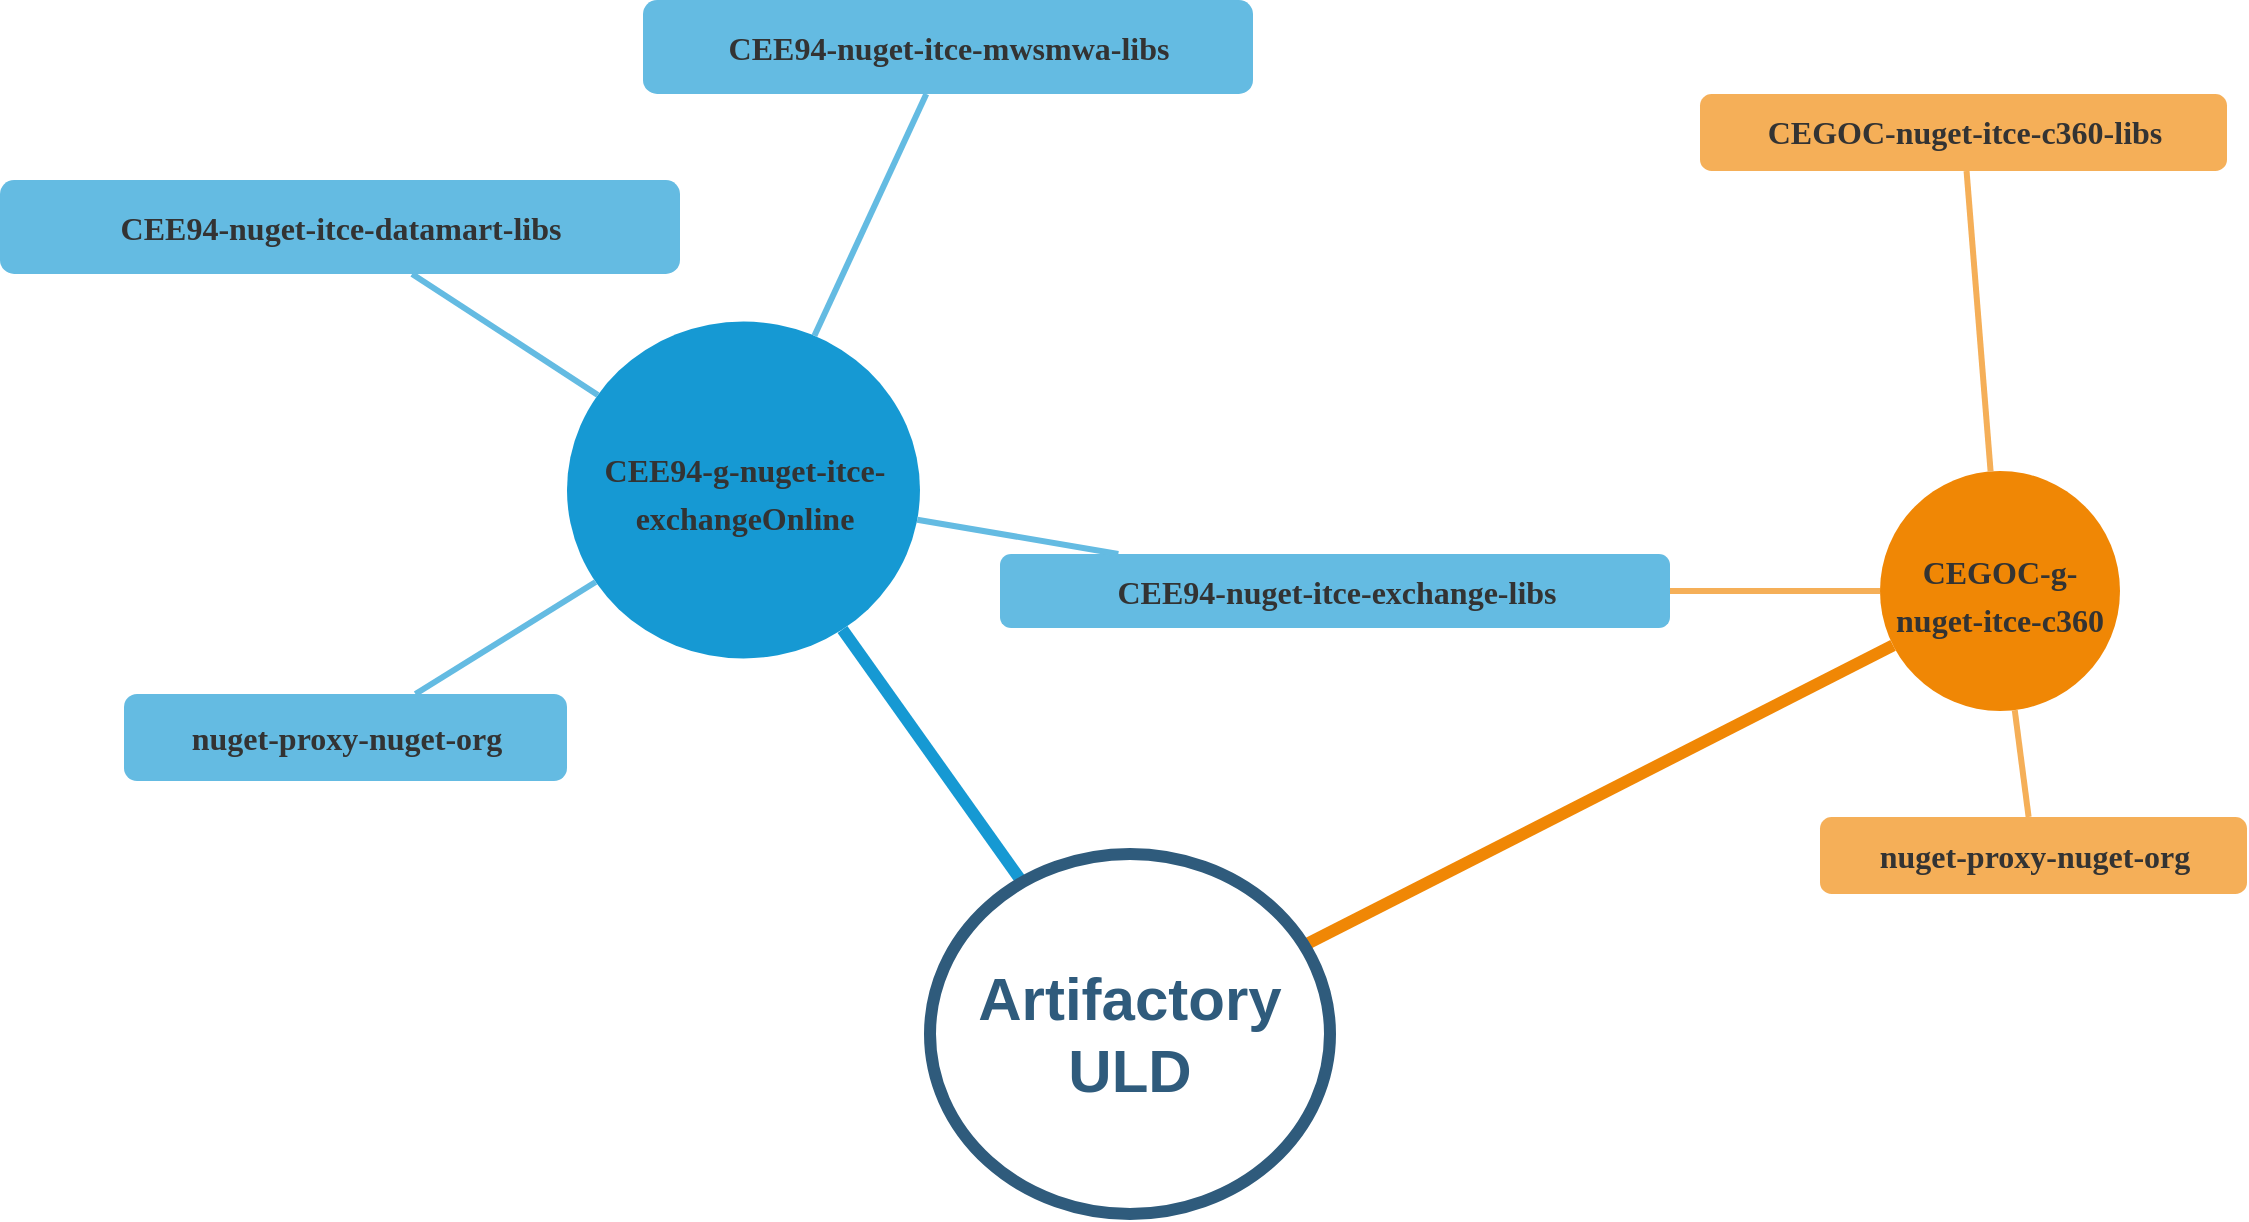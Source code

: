 <mxfile version="14.4.5" type="github">
  <diagram id="6a731a19-8d31-9384-78a2-239565b7b9f0" name="Page-1">
    <mxGraphModel dx="1422" dy="772" grid="1" gridSize="10" guides="1" tooltips="1" connect="1" arrows="1" fold="1" page="1" pageScale="1" pageWidth="1169" pageHeight="827" background="#ffffff" math="0" shadow="0">
      <root>
        <mxCell id="0" />
        <mxCell id="1" parent="0" />
        <mxCell id="1350" value="&lt;span style=&quot;color: rgb(51 , 51 , 51) ; font-family: &amp;#34;verdana&amp;#34; ; font-size: 16px ; font-weight: 700&quot;&gt;CEE94-g-nuget-itce-exchangeOnline&lt;/span&gt;" style="ellipse;whiteSpace=wrap;html=1;shadow=0;fontFamily=Helvetica;fontSize=20;fontColor=#FFFFFF;align=center;strokeWidth=3;fillColor=#1699D3;strokeColor=none;" parent="1" vertex="1">
          <mxGeometry x="303.5" y="233.75" width="176.5" height="168.5" as="geometry" />
        </mxCell>
        <mxCell id="1351" value="&lt;span style=&quot;color: rgb(51 , 51 , 51) ; font-family: &amp;#34;verdana&amp;#34; ; font-size: 16px ; font-weight: 700&quot;&gt;CEGOC-g-nuget-itce-c360&lt;/span&gt;" style="ellipse;whiteSpace=wrap;html=1;shadow=0;fontFamily=Helvetica;fontSize=20;fontColor=#FFFFFF;align=center;strokeWidth=3;fillColor=#F08705;strokeColor=none;gradientColor=none;" parent="1" vertex="1">
          <mxGeometry x="960" y="308.5" width="120" height="120" as="geometry" />
        </mxCell>
        <mxCell id="1357" value="&lt;span style=&quot;color: rgb(51 , 51 , 51) ; font-family: &amp;#34;verdana&amp;#34; ; font-size: 16px ; font-weight: 700&quot;&gt;nuget-proxy-nuget-org&lt;/span&gt;" style="rounded=1;fillColor=#f5af58;strokeColor=none;strokeWidth=3;shadow=0;html=1;fontColor=#FFFFFF;" parent="1" vertex="1">
          <mxGeometry x="930" y="481.5" width="213.5" height="38.5" as="geometry" />
        </mxCell>
        <mxCell id="1359" style="endArrow=none;strokeWidth=6;strokeColor=#1699D3;html=1;" parent="1" source="1515" target="1350" edge="1">
          <mxGeometry relative="1" as="geometry" />
        </mxCell>
        <mxCell id="1360" style="endArrow=none;strokeWidth=6;strokeColor=#f08705;html=1;" parent="1" source="1515" target="1351" edge="1">
          <mxGeometry relative="1" as="geometry" />
        </mxCell>
        <mxCell id="1367" value="&lt;span style=&quot;color: rgb(51 , 51 , 51) ; font-family: &amp;#34;verdana&amp;#34; ; font-size: 16px ; font-weight: 700&quot;&gt;nuget-proxy-nuget-org&lt;/span&gt;" style="rounded=1;fillColor=#64BBE2;strokeColor=none;strokeWidth=3;shadow=0;html=1;fontColor=#FFFFFF;" parent="1" vertex="1">
          <mxGeometry x="82" y="420" width="221.5" height="43.5" as="geometry" />
        </mxCell>
        <mxCell id="1374" value="&lt;span style=&quot;color: rgb(51 , 51 , 51) ; font-family: &amp;#34;verdana&amp;#34; ; font-size: 16px ; font-weight: 700&quot;&gt;CEE94-nuget-itce-exchange-libs&lt;/span&gt;" style="rounded=1;fillColor=#64BBE2;strokeColor=none;strokeWidth=3;shadow=0;html=1;fontColor=#FFFFFF;" parent="1" vertex="1">
          <mxGeometry x="520" y="350" width="335" height="37" as="geometry" />
        </mxCell>
        <mxCell id="1375" value="&lt;span style=&quot;color: rgb(51 , 51 , 51) ; font-family: &amp;#34;verdana&amp;#34; ; font-size: 16px ; font-weight: 700&quot;&gt;CEE94-nuget-itce-datamart-libs&lt;/span&gt;" style="rounded=1;fillColor=#64BBE2;strokeColor=none;strokeWidth=3;shadow=0;html=1;fontColor=#FFFFFF;" parent="1" vertex="1">
          <mxGeometry x="20" y="163" width="340" height="47" as="geometry" />
        </mxCell>
        <mxCell id="1376" value="&lt;span style=&quot;color: rgb(51 , 51 , 51) ; font-family: &amp;#34;verdana&amp;#34; ; font-size: 16px ; font-weight: 700&quot;&gt;CEE94-nuget-itce-mwsmwa-libs&lt;/span&gt;" style="rounded=1;fillColor=#64BBE2;strokeColor=none;strokeWidth=3;shadow=0;html=1;fontColor=#FFFFFF;" parent="1" vertex="1">
          <mxGeometry x="341.5" y="73" width="305" height="47" as="geometry" />
        </mxCell>
        <mxCell id="1377" value="" style="edgeStyle=none;endArrow=none;strokeWidth=3;strokeColor=#64BBE2;html=1;" parent="1" source="1350" target="1376" edge="1">
          <mxGeometry x="-420" y="23" width="100" height="100" as="geometry">
            <mxPoint x="-420" y="123" as="sourcePoint" />
            <mxPoint x="-320" y="23" as="targetPoint" />
          </mxGeometry>
        </mxCell>
        <mxCell id="1378" value="" style="edgeStyle=none;endArrow=none;strokeWidth=3;strokeColor=#64BBE2;html=1;" parent="1" source="1350" target="1367" edge="1">
          <mxGeometry x="-420" y="23" width="100" height="100" as="geometry">
            <mxPoint x="-420" y="123" as="sourcePoint" />
            <mxPoint x="-320" y="23" as="targetPoint" />
          </mxGeometry>
        </mxCell>
        <mxCell id="1386" value="" style="edgeStyle=none;endArrow=none;strokeWidth=3;strokeColor=#64BBE2;html=1;" parent="1" source="1350" target="1374" edge="1">
          <mxGeometry x="-420" y="23" width="100" height="100" as="geometry">
            <mxPoint x="-420" y="123" as="sourcePoint" />
            <mxPoint x="-320" y="23" as="targetPoint" />
          </mxGeometry>
        </mxCell>
        <mxCell id="1387" value="" style="edgeStyle=none;endArrow=none;strokeWidth=3;strokeColor=#64BBE2;html=1;" parent="1" source="1350" target="1375" edge="1">
          <mxGeometry x="-420" y="23" width="100" height="100" as="geometry">
            <mxPoint x="-420" y="123" as="sourcePoint" />
            <mxPoint x="-320" y="23" as="targetPoint" />
          </mxGeometry>
        </mxCell>
        <mxCell id="1388" value="&lt;span style=&quot;color: rgb(51 , 51 , 51) ; font-family: &amp;#34;verdana&amp;#34; ; font-size: 16px ; font-weight: 700&quot;&gt;CEGOC-nuget-itce-c360-libs&lt;/span&gt;" style="rounded=1;fillColor=#f5af58;strokeColor=none;strokeWidth=3;shadow=0;html=1;fontColor=#FFFFFF;" parent="1" vertex="1">
          <mxGeometry x="870" y="120" width="263.5" height="38.5" as="geometry" />
        </mxCell>
        <mxCell id="1399" value="" style="edgeStyle=none;endArrow=none;strokeWidth=3;strokeColor=#F5AF58;html=1;" parent="1" source="1351" target="1357" edge="1">
          <mxGeometry x="3.5" y="21.5" width="100" height="100" as="geometry">
            <mxPoint x="3.5" y="121.5" as="sourcePoint" />
            <mxPoint x="103.5" y="21.5" as="targetPoint" />
          </mxGeometry>
        </mxCell>
        <mxCell id="1400" value="" style="edgeStyle=none;endArrow=none;strokeWidth=3;strokeColor=#F5AF58;html=1;" parent="1" source="1351" target="1388" edge="1">
          <mxGeometry x="3.5" y="21.5" width="100" height="100" as="geometry">
            <mxPoint x="3.5" y="121.5" as="sourcePoint" />
            <mxPoint x="103.5" y="21.5" as="targetPoint" />
          </mxGeometry>
        </mxCell>
        <mxCell id="1515" value="Artifactory ULD" style="ellipse;whiteSpace=wrap;html=1;shadow=0;fontFamily=Helvetica;fontSize=30;fontColor=#2F5B7C;align=center;strokeColor=#2F5B7C;strokeWidth=6;fillColor=#FFFFFF;fontStyle=1;gradientColor=none;" parent="1" vertex="1">
          <mxGeometry x="485" y="500" width="200" height="180" as="geometry" />
        </mxCell>
        <mxCell id="G5Ea2syCQPGxwOJ1HOTf-1542" value="" style="edgeStyle=none;endArrow=none;strokeWidth=3;strokeColor=#F5AF58;html=1;entryX=1;entryY=0.5;entryDx=0;entryDy=0;exitX=0;exitY=0.5;exitDx=0;exitDy=0;" edge="1" parent="1" source="1351" target="1374">
          <mxGeometry x="-31" y="110.5" width="100" height="100" as="geometry">
            <mxPoint x="1169" y="290.5" as="sourcePoint" />
            <mxPoint x="890" y="337" as="targetPoint" />
          </mxGeometry>
        </mxCell>
      </root>
    </mxGraphModel>
  </diagram>
</mxfile>
